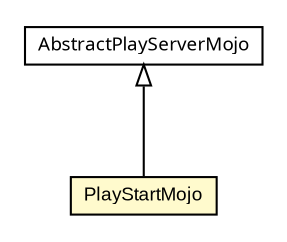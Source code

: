 #!/usr/local/bin/dot
#
# Class diagram 
# Generated by UmlGraph version 4.6 (http://www.spinellis.gr/sw/umlgraph)
#

digraph G {
	edge [fontname="arial",fontsize=10,labelfontname="arial",labelfontsize=10];
	node [fontname="arial",fontsize=10,shape=plaintext];
	// com.google.code.play.PlayStartMojo
	c1110 [label=<<table border="0" cellborder="1" cellspacing="0" cellpadding="2" port="p" bgcolor="lemonChiffon" href="./PlayStartMojo.html">
		<tr><td><table border="0" cellspacing="0" cellpadding="1">
			<tr><td> PlayStartMojo </td></tr>
		</table></td></tr>
		</table>>, fontname="arial", fontcolor="black", fontsize=9.0];
	// com.google.code.play.AbstractPlayServerMojo
	c1120 [label=<<table border="0" cellborder="1" cellspacing="0" cellpadding="2" port="p" href="./AbstractPlayServerMojo.html">
		<tr><td><table border="0" cellspacing="0" cellpadding="1">
			<tr><td><font face="ariali"> AbstractPlayServerMojo </font></td></tr>
		</table></td></tr>
		</table>>, fontname="arial", fontcolor="black", fontsize=9.0];
	//com.google.code.play.PlayStartMojo extends com.google.code.play.AbstractPlayServerMojo
	c1120:p -> c1110:p [dir=back,arrowtail=empty];
}

